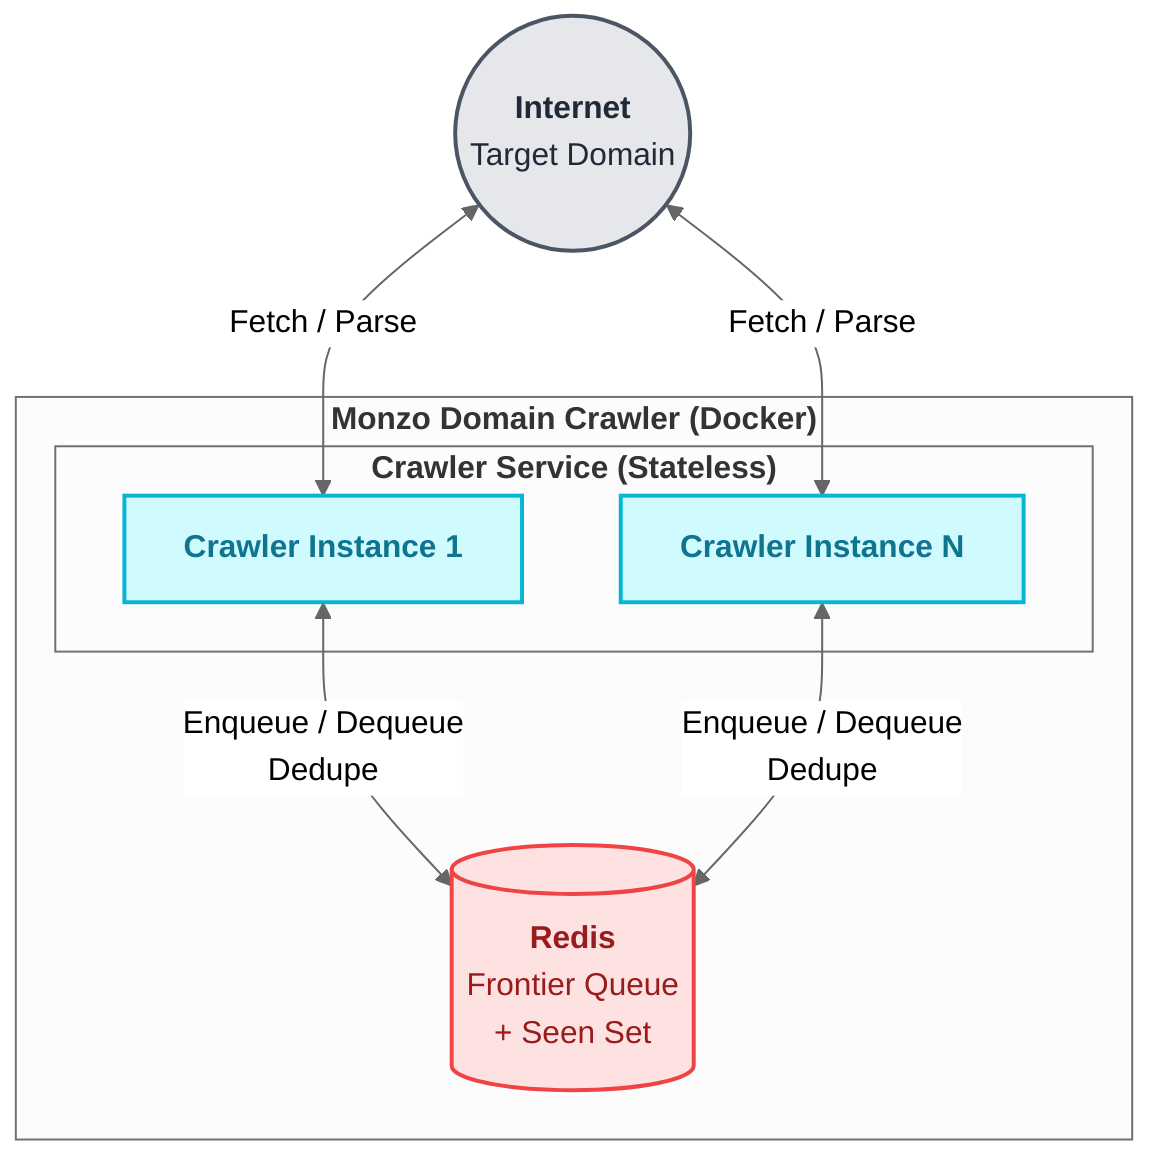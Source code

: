---
config:
  theme: neutral
---
graph TD
    classDef crawler fill:#cffafe,stroke:#06b6d4,stroke-width:2px,color:#0e7490
    classDef redis fill:#fee2e2,stroke:#ef4444,stroke-width:2px,color:#991b1b
    classDef internet fill:#e5e7eb,stroke:#4b5563,stroke-width:2px,color:#1f2937
    
    Internet(("<br/><b>Internet</b><br/>Target Domain<br/><br/>")):::internet

    subgraph "<b>Monzo Domain Crawler (Docker)</b>"
        subgraph "<b>Crawler Service (Stateless)</b>"
            Crawler1["<b>Crawler Instance 1</b>"]:::crawler
            Crawler2["<b>Crawler Instance N</b>"]:::crawler
        end
        Redis[("<b>Redis</b><br/>Frontier Queue<br/>+ Seen Set")]:::redis
    end

    Internet -- "Fetch / Parse" <--> Crawler1
    Internet -- "Fetch / Parse" <--> Crawler2
    Crawler1 -- "Enqueue / Dequeue<br/>Dedupe" <--> Redis
    Crawler2 -- "Enqueue / Dequeue<br/>Dedupe" <--> Redis